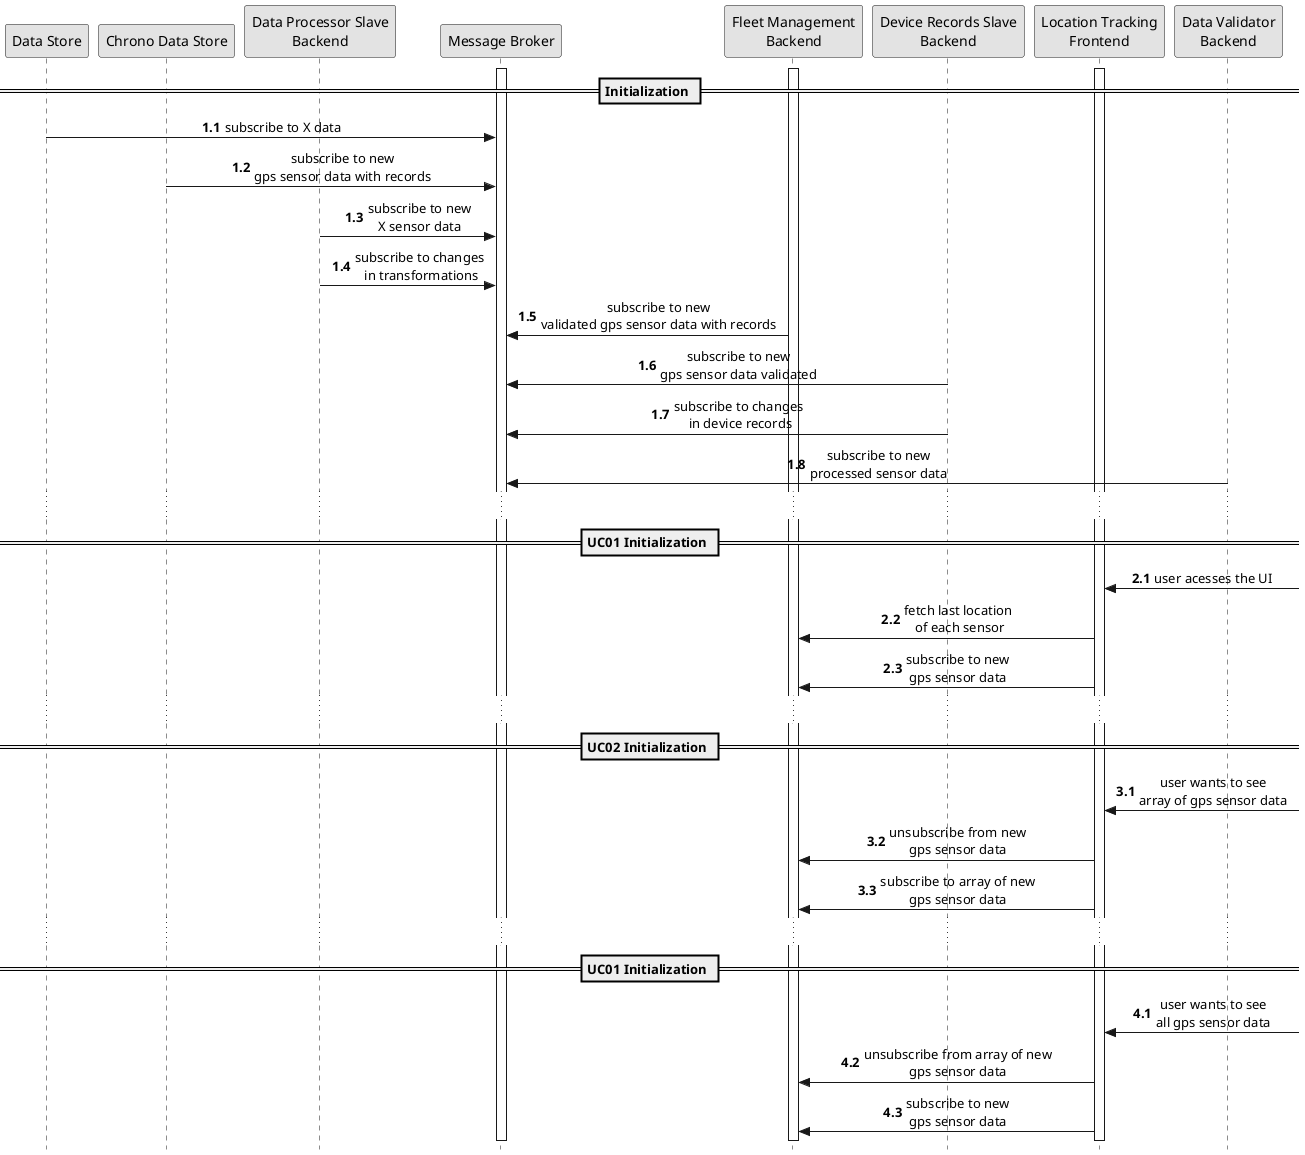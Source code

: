 @startuml process-view-level2-uc00

skinparam Monochrome true
skinparam sequenceMessageAlign center
skinparam style strictuml
hide unlinked

autonumber 1.1

participant "Data Gateway" as DG
participant "Data Store" as DS
participant "Chrono Data Store" as CDS
participant "Data Processor Slave\nBackend" as SDP
participant "Message Broker" as MB
participant "Fleet Management\nBackend" as LTB
participant "Device Records Slave\nBackend" as DRSB
participant "Location Tracking\nFrontend" as LTF
participant "Data Validator\nBackend" as DVB

activate MB
activate LTF
activate LTB

== Initialization ==
DS -> MB :   subscribe to X data
CDS -> MB :  subscribe to new\ngps sensor data with records
SDP -> MB :  subscribe to new\nX sensor data
SDP -> MB :  subscribe to changes\n in transformations
LTB -> MB :  subscribe to new\nvalidated gps sensor data with records
DRSB -> MB : subscribe to new\ngps sensor data validated
DRSB -> MB : subscribe to changes\n in device records
DVB -> MB :  subscribe to new\nprocessed sensor data
...
== UC01 Initialization ==
autonumber inc A
LTF <- : user acesses the UI
LTF -> LTB : fetch last location\n of each sensor
LTF -> LTB : subscribe to new\ngps sensor data
...
== UC02 Initialization ==
autonumber inc A
LTF <- : user wants to see\narray of gps sensor data
LTF -> LTB : unsubscribe from new\ngps sensor data
LTF -> LTB : subscribe to array of new\ngps sensor data

...
== UC01 Initialization ==
autonumber inc A
LTF <- : user wants to see\nall gps sensor data
LTF -> LTB : unsubscribe from array of new\ngps sensor data
LTF -> LTB : subscribe to new\ngps sensor data

@enduml
